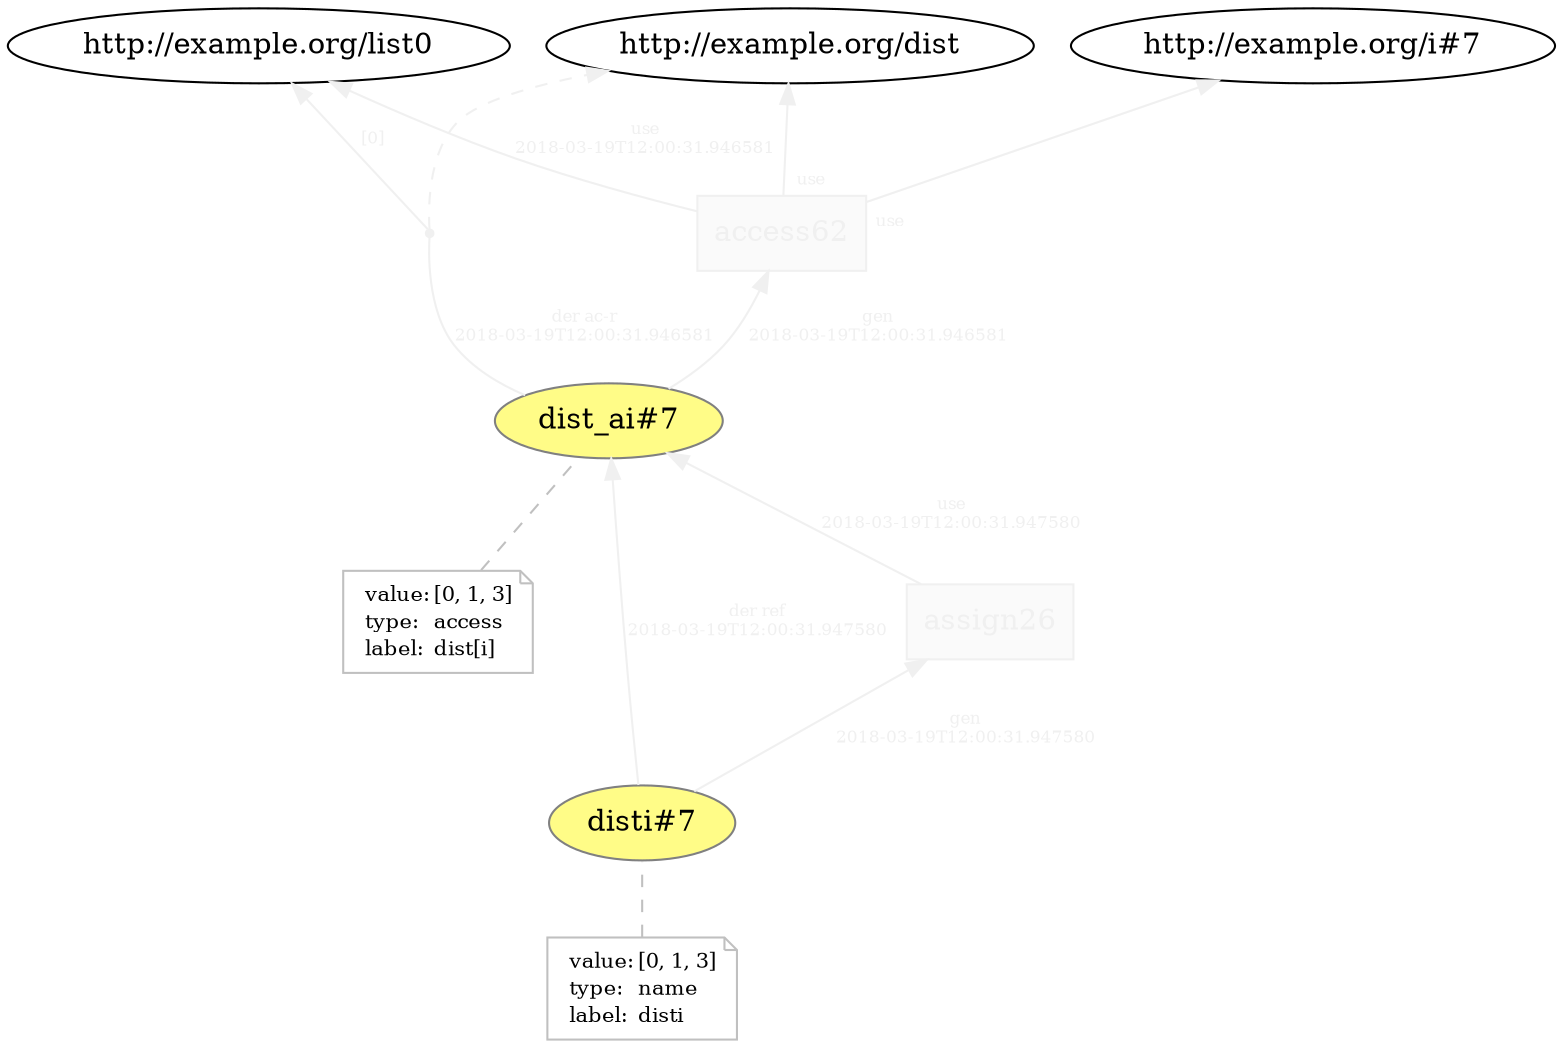 digraph "PROV" { size="16,12"; rankdir="BT";
"http://example.org/dist_ai#7" [fillcolor="#FFFC87",color="#808080",style="filled",label="dist_ai#7",URL="http://example.org/dist_ai#7"]
"-attrs0" [color="gray",shape="note",fontsize="10",fontcolor="black",label=<<TABLE cellpadding="0" border="0">
	<TR>
	    <TD align="left">value:</TD>
	    <TD align="left">[0, 1, 3]</TD>
	</TR>
	<TR>
	    <TD align="left">type:</TD>
	    <TD align="left">access</TD>
	</TR>
	<TR>
	    <TD align="left">label:</TD>
	    <TD align="left">dist[i]</TD>
	</TR>
</TABLE>>]
"-attrs0" -> "http://example.org/dist_ai#7" [color="gray",style="dashed",arrowhead="none"]
"http://example.org/access62" [fillcolor="#FAFAFA",color="#F0F0F0",shape="polygon",sides="4",style="filled",fontcolor="#F0F0F0",label="access62",URL="http://example.org/access62"]
"bn0" [shape="point",label="",fontcolor="#F0F0F0",color="#F0F0F0"]
"http://example.org/dist_ai#7" -> "bn0" [fontsize="8",distance="1.5",angle="60.0",rotation="20",label="der ac-r
2018-03-19T12:00:31.946581",arrowhead="none",fontcolor="#F0F0F0",color="#F0F0F0"]
"bn0" -> "http://example.org/dist" [style="dashed",fontcolor="#F0F0F0",color="#F0F0F0"]
"bn0" -> "http://example.org/list0" [fontsize="8",distance="1.5",angle="60.0",rotation="20",label="[0]",fontcolor="#F0F0F0",color="#F0F0F0"]
"http://example.org/access62" -> "http://example.org/dist" [labelfontsize="8",labeldistance="1.5",labelangle="60.0",rotation="20",taillabel="use",fontcolor="#F0F0F0",color="#F0F0F0"]
"http://example.org/access62" -> "http://example.org/i#7" [labelfontsize="8",labeldistance="1.5",labelangle="60.0",rotation="20",taillabel="use",fontcolor="#F0F0F0",color="#F0F0F0"]
"http://example.org/disti#7" [fillcolor="#FFFC87",color="#808080",style="filled",label="disti#7",URL="http://example.org/disti#7"]
"-attrs1" [color="gray",shape="note",fontsize="10",fontcolor="black",label=<<TABLE cellpadding="0" border="0">
	<TR>
	    <TD align="left">value:</TD>
	    <TD align="left">[0, 1, 3]</TD>
	</TR>
	<TR>
	    <TD align="left">type:</TD>
	    <TD align="left">name</TD>
	</TR>
	<TR>
	    <TD align="left">label:</TD>
	    <TD align="left">disti</TD>
	</TR>
</TABLE>>]
"-attrs1" -> "http://example.org/disti#7" [color="gray",style="dashed",arrowhead="none"]
"http://example.org/assign26" [fillcolor="#FAFAFA",color="#F0F0F0",shape="polygon",sides="4",style="filled",fontcolor="#F0F0F0",label="assign26",URL="http://example.org/assign26"]
"http://example.org/disti#7" -> "http://example.org/dist_ai#7" [fontsize="8",distance="1.5",angle="60.0",rotation="20",label="der ref
2018-03-19T12:00:31.947580",fontcolor="#F0F0F0",color="#F0F0F0"]
"http://example.org/access62" -> "http://example.org/list0" [fontsize="8",distance="1.5",angle="60.0",rotation="20",label="use
2018-03-19T12:00:31.946581",fontcolor="#F0F0F0",color="#F0F0F0"]
"http://example.org/assign26" -> "http://example.org/dist_ai#7" [fontsize="8",distance="1.5",angle="60.0",rotation="20",label="use
2018-03-19T12:00:31.947580",fontcolor="#F0F0F0",color="#F0F0F0"]
"http://example.org/disti#7" -> "http://example.org/assign26" [fontsize="8",distance="1.5",angle="60.0",rotation="20",label="gen
2018-03-19T12:00:31.947580",fontcolor="#F0F0F0",color="#F0F0F0"]
"http://example.org/dist_ai#7" -> "http://example.org/access62" [fontsize="8",distance="1.5",angle="60.0",rotation="20",label="gen
2018-03-19T12:00:31.946581",fontcolor="#F0F0F0",color="#F0F0F0"]
}